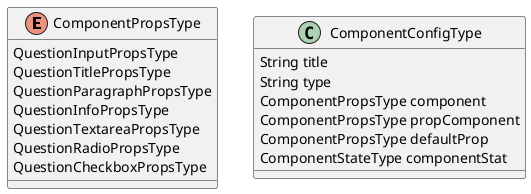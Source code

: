 @startuml
enum ComponentPropsType{
    QuestionInputPropsType
    QuestionTitlePropsType
    QuestionParagraphPropsType
    QuestionInfoPropsType
    QuestionTextareaPropsType
    QuestionRadioPropsType
    QuestionCheckboxPropsType
}
class ComponentConfigType{
    String title
    String type
    ComponentPropsType component
    ComponentPropsType propComponent
    ComponentPropsType defaultProp
    ComponentStateType componentStat
}
@enduml
